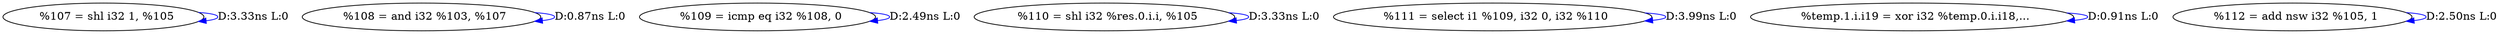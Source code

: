digraph {
Node0x36d6860[label="  %107 = shl i32 1, %105"];
Node0x36d6860 -> Node0x36d6860[label="D:3.33ns L:0",color=blue];
Node0x36d6940[label="  %108 = and i32 %103, %107"];
Node0x36d6940 -> Node0x36d6940[label="D:0.87ns L:0",color=blue];
Node0x36d6a20[label="  %109 = icmp eq i32 %108, 0"];
Node0x36d6a20 -> Node0x36d6a20[label="D:2.49ns L:0",color=blue];
Node0x36d6b00[label="  %110 = shl i32 %res.0.i.i, %105"];
Node0x36d6b00 -> Node0x36d6b00[label="D:3.33ns L:0",color=blue];
Node0x36d6be0[label="  %111 = select i1 %109, i32 0, i32 %110"];
Node0x36d6be0 -> Node0x36d6be0[label="D:3.99ns L:0",color=blue];
Node0x36d6cc0[label="  %temp.1.i.i19 = xor i32 %temp.0.i.i18,..."];
Node0x36d6cc0 -> Node0x36d6cc0[label="D:0.91ns L:0",color=blue];
Node0x36d6da0[label="  %112 = add nsw i32 %105, 1"];
Node0x36d6da0 -> Node0x36d6da0[label="D:2.50ns L:0",color=blue];
}
